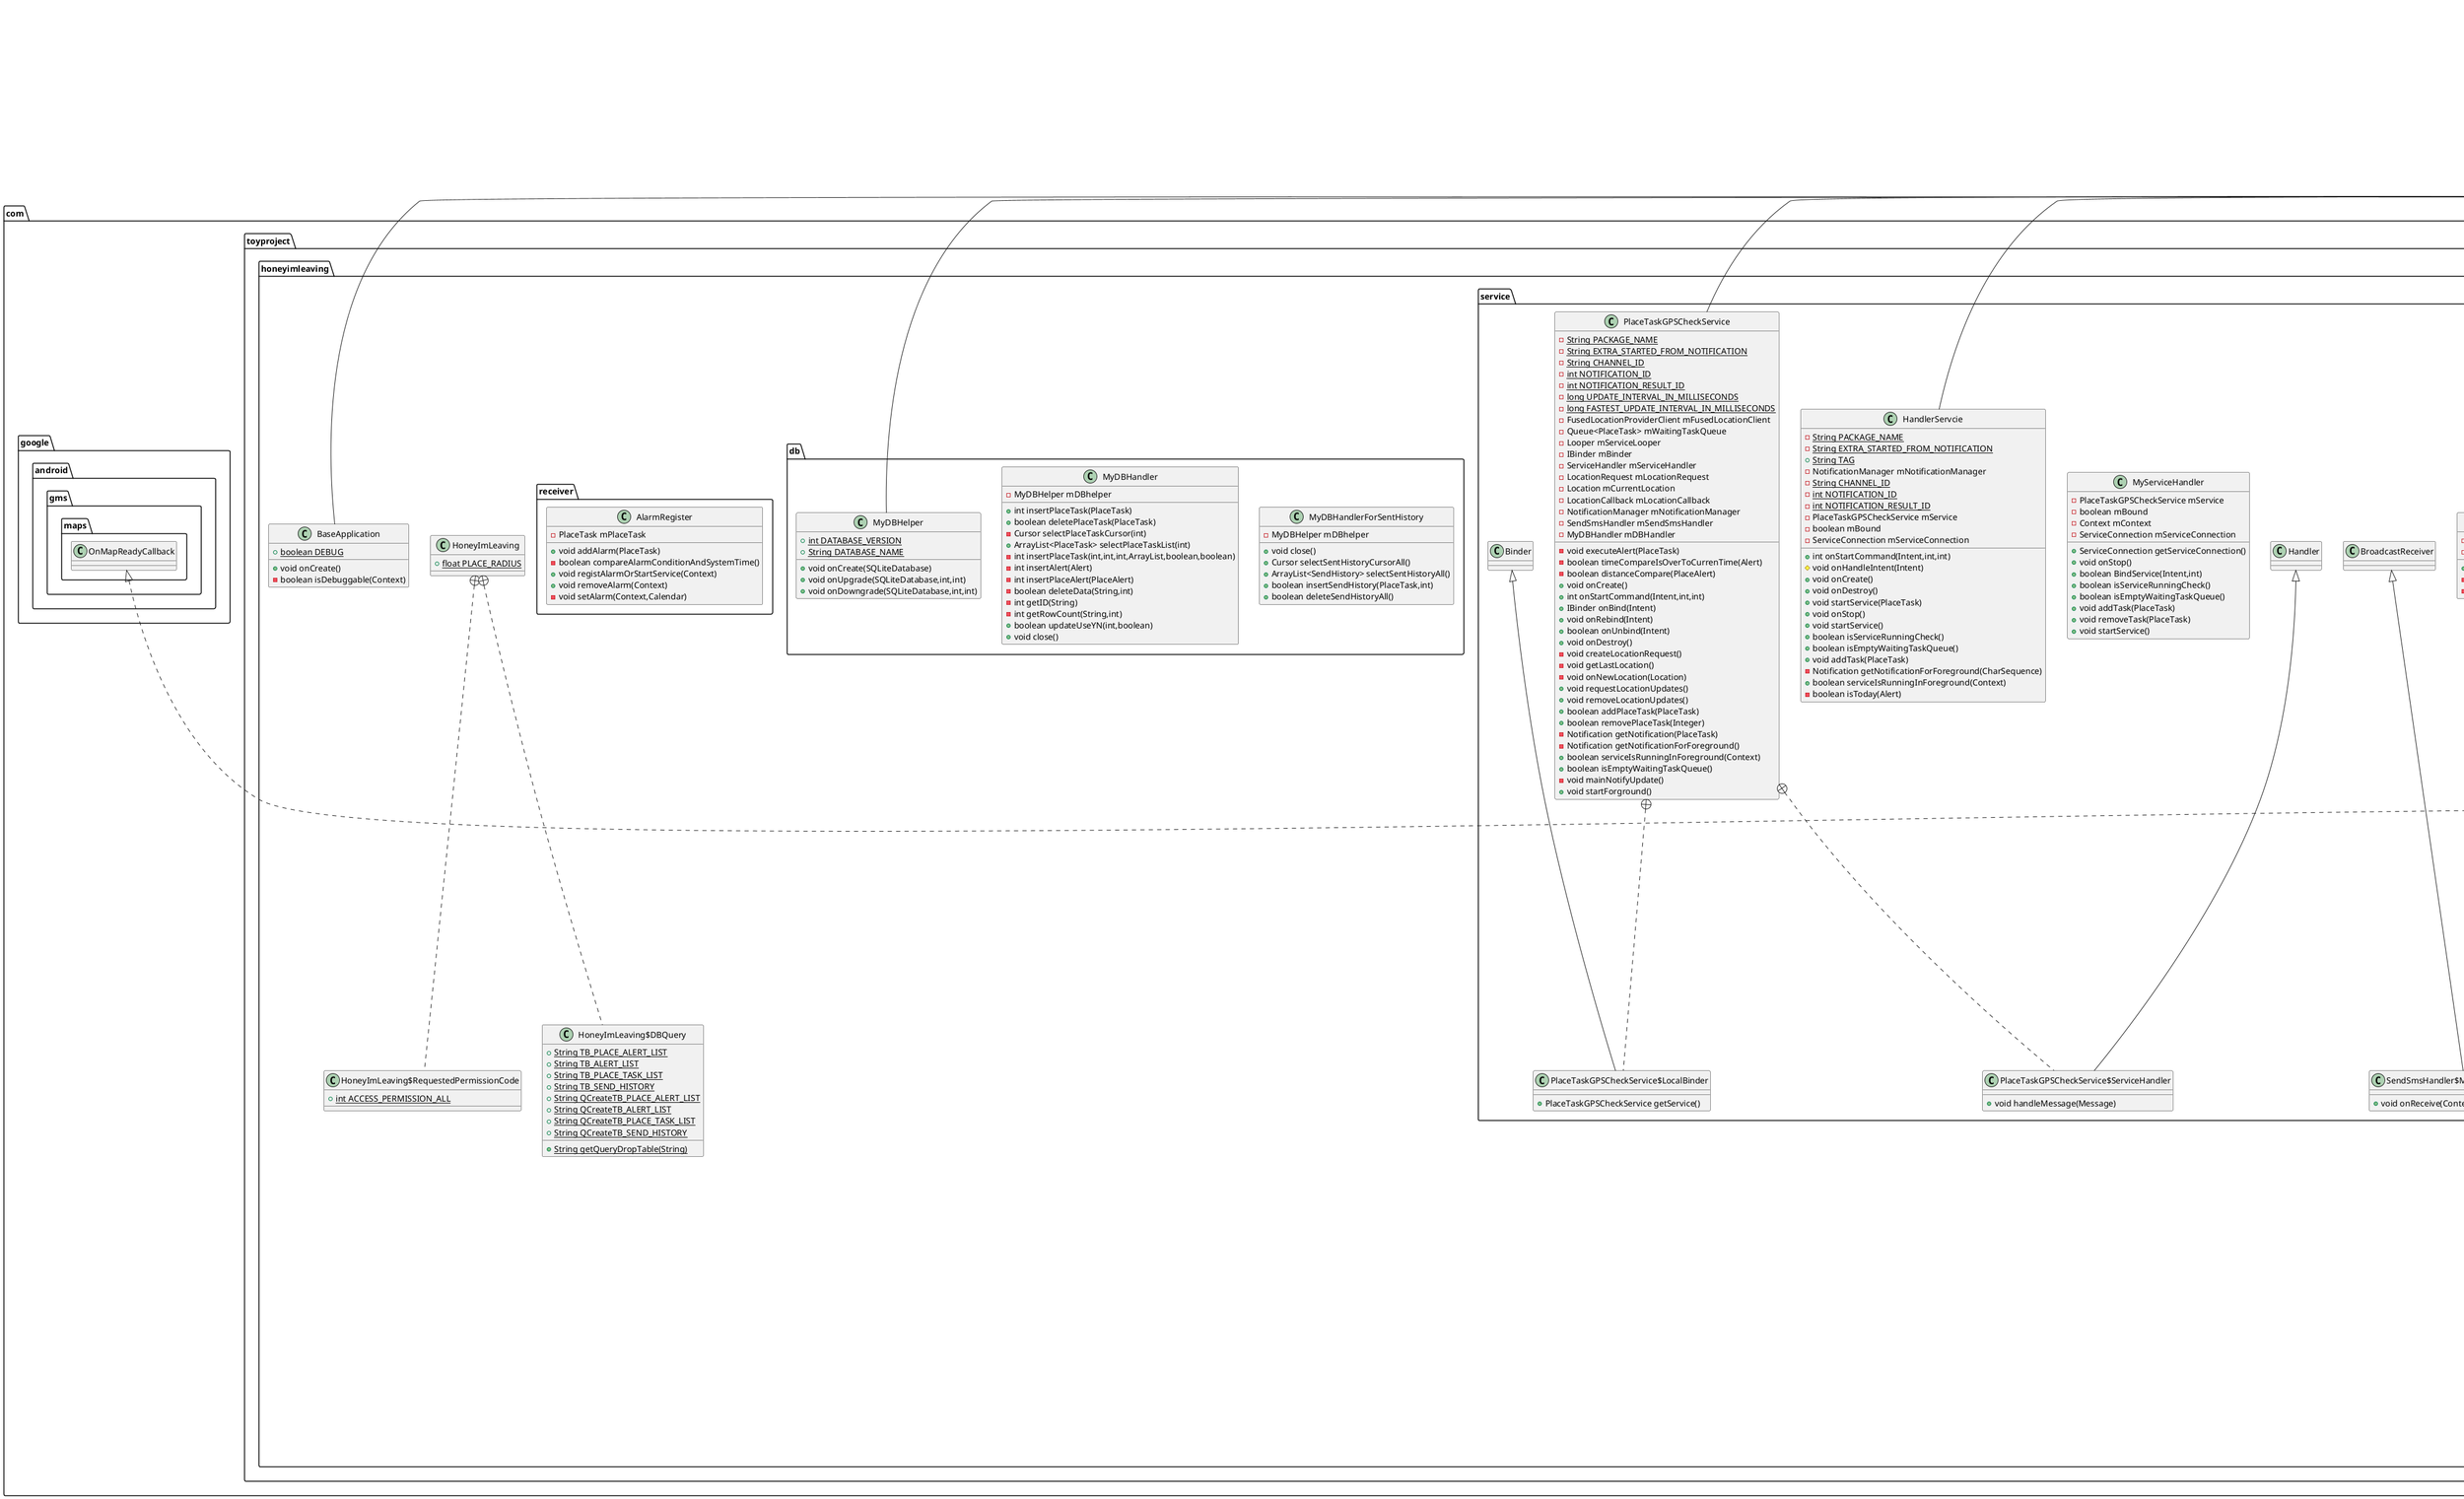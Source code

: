 @startuml
class com.toyproject.honeyimleaving.retrofit.model.ResponseRevGeoCoding {
~ List<Result> results
~ String status
+ List<Result> getResults()
}
class com.toyproject.honeyimleaving.custom.SearchedPlaceAdapter {
- List<Candidates> mListCandidates
+ void setData(List<Candidates>)
+ int getCount()
+ Object getItem(int)
+ long getItemId(int)
+ View getView(int,View,ViewGroup)
}
class com.toyproject.honeyimleaving.activity.BaseActivity {
# ImageButton btn_info
# LinearLayout infoVIew
# void setImgTitleBarText(int)
# void showAlertDialog(String,String,DialogInterface.OnClickListener,String)
# void showAlertDialog(String,String,DialogInterface.OnClickListener,String,DialogInterface.OnClickListener,String)
}
class com.toyproject.honeyimleaving.custom.SentHistoryCursorAdapter {
+ View newView(Context,Cursor,ViewGroup)
+ void bindView(View,Context,Cursor)
- String insertEnterNextCpmma(String)
- String getStateText(int,Context)
}
class com.toyproject.honeyimleaving.custom.SentHistoryCursorAdapter$ViewHolder {
+ TextView txtSendDateTime
+ TextView txtReceiverMobile
+ TextView txtPlaceName
+ ImageView imgPlaceTaskType
+ TextView txtContents
+ TextView txtStateCode
}
class com.toyproject.honeyimleaving.activity.MainActivity {
- RecyclerView mRecyclerView
- MyDBHandler myDBHandler
- PlaceTaskAdapter mPlaceTaskadapter
- MyServiceHandler mHandlerService
- AlarmRegister mAlarmRegister
# void onCreate(Bundle)
+ void setFindViewByID()
# void onStart()
+ void checkPermission()
+ void onRequestPermissionsResult(int,String[],int[])
- void showMenuLongClicked(int)
- void changeSwitch(int,boolean)
# void onStop()
# void onDestroy()
}
class com.toyproject.honeyimleaving.retrofit.model.Candidates {
~ String formatted_address
~ Candidates.Geometry geometry
~ String name
+ String getPlaceName()
+ double getLatitude()
+ double getLongitude()
+ String getFormattedAddress()
+ String toString()
}
class com.toyproject.honeyimleaving.retrofit.model.Candidates$Geometry {
~ Result.Geometry.LatLng location
~ Result.Geometry.Rect viewport
+ Result.Geometry.Rect getViewport()
+ double getLatitude()
+ double getLongitude()
}
class com.toyproject.honeyimleaving.retrofit.model.Candidates$Geometry$Rect {
~ Candidates.Geometry.LatLng northeast
}
class com.toyproject.honeyimleaving.retrofit.model.Candidates$Geometry$LatLng {
~ double lat
}
class com.toyproject.honeyimleaving.myutil.Dlog {
~ {static} String TAG
+ {static} void e(String)
+ {static} void w(String)
+ {static} void i(String)
+ {static} void d(String)
+ {static} void v(String)
+ {static} void ViewLog(TextView,String)
+ {static} String buildLogMsg(String)
}
class com.toyproject.honeyimleaving.fragment.PlaceFragment {
- {static} long UPDATE_INTERVAL_IN_MILLISECONDS
- {static} long FASTEST_UPDATE_INTERVAL_IN_MILLISECONDS
- {static} int REQUEST_CHECK_SETTINGS
- MapView mMapView
- EditText mEditPlaceAlias
- EditText mEditSearchLocation
- ImageButton mBtnSearchLocation
- ImageButton mBtnMoveCurrenLocation
- FusedLocationProviderClient mFusedLocationClient
- SettingsClient mSettingsClient
- LocationRequest mLocationRequest
- LocationSettingsRequest mLocationSettingsRequest
- GoogleMap mGoogleMap
- PlaceAlert mParam
- Location mSelectedLocation
- CustomDialogSearchedPlace mDialogSearchedPlace
- String mErrMessage
+ void onCreate(Bundle)
+ View onCreateView(LayoutInflater,ViewGroup,Bundle)
+ void onMapReady(GoogleMap)
- void initMovePosition()
- void initEditBox()
- void moveGoogleMapCarmeraAtLocation(Location,String)
- void drawCycleRadius(LatLng,String)
- void drawMarker(LatLng,String)
- void selectPlaceFromLongClickInMap(LatLng)
- void getCurrentLocation()
- void createLocationRequest()
- void buildLocationSettingsRequest()
+ void onDestroy()
+ void onLowMemory()
+ void onStart()
+ void onResume()
+ void onPause()
+ void onStop()
+ void onActivityCreated(Bundle)
+ void onDestroyView()
- void showAlertDialog(String,String,DialogInterface.OnClickListener,String)
- void setSelectedLocation(double,double)
+ PlaceAlert getFragementReturn()
+ String getErrorString()
+ boolean isError()
}
class com.toyproject.honeyimleaving.HoneyImLeaving {
+ {static} float PLACE_RADIUS
}
class com.toyproject.honeyimleaving.HoneyImLeaving$RequestedPermissionCode {
+ {static} int ACCESS_PERMISSION_ALL
}
class com.toyproject.honeyimleaving.HoneyImLeaving$DBQuery {
+ {static} String TB_PLACE_ALERT_LIST
+ {static} String TB_ALERT_LIST
+ {static} String TB_PLACE_TASK_LIST
+ {static} String TB_SEND_HISTORY
+ {static} String QCreateTB_PLACE_ALERT_LIST
+ {static} String QCreateTB_ALERT_LIST
+ {static} String QCreateTB_PLACE_TASK_LIST
+ {static} String QCreateTB_SEND_HISTORY
+ {static} String getQueryDropTable(String)
}
class com.toyproject.honeyimleaving.model.Alert {
+ {static} int ALERT_TYPE_IN_REGION
+ {static} int ALERT_TYPE_OUT_REGION
+ {static} int ALERT_EXECUTE_TYPE_NOW
+ {static} int ALERT_EXECUTE_TYPE_SCHEDULE
+ {static} int HOUR_INDEX
+ {static} int MIN_INDEX
+ {static} byte MONDAY
+ {static} byte TUESDAY
+ {static} byte WEDNSDAY
+ {static} byte THURSDAY
+ {static} byte FRIDAY
+ {static} byte SATURDAY
+ {static} byte SUNDAY
+ {static} String REPEAT_WEEK_YES
+ {static} String REPEAT_WEEK_NO
- int mAlertID
- int[] mStartTime
- int[] mFinishTime
- int mRepeatDays
- String mRepeatWeekYN
- int mAlertType
- int mAlertExecuteType
+ void addRepeatDays(byte)
+ void removeRepeatDays(byte)
+ void setStartTime(int[])
+ void setFinishTime(int[])
+ void setRepeatWeekOption(String)
+ int getAlertID()
+ int[] getStartTime()
+ int[] getFinishTime()
+ int getRepeatDays()
+ String getRepeatWeekYN()
+ int getAlertType()
+ void setAlertType(int)
+ int getAlertExecuteType()
+ void setAlertExecuteType(int)
}
class com.toyproject.honeyimleaving.model.Alert$Builder {
- int alertID
- int[] startTime
- int[] finishTime
- int repeatDays
- String repeatWeekYN
- int alertType
- int alertExecuteType
+ Builder setStartTime(int[])
+ Builder setFinishTime(int[])
+ Builder setRepeatWeekOption(String)
+ Builder addRepeatDays(byte)
+ Builder removeRepeatDays(byte)
}
class com.toyproject.honeyimleaving.BaseApplication {
+ {static} boolean DEBUG
+ void onCreate()
- boolean isDebuggable(Context)
}
class com.toyproject.honeyimleaving.service.HandlerServcie {
- {static} String PACKAGE_NAME
- {static} String EXTRA_STARTED_FROM_NOTIFICATION
+ {static} String TAG
- NotificationManager mNotificationManager
- {static} String CHANNEL_ID
- {static} int NOTIFICATION_ID
- {static} int NOTIFICATION_RESULT_ID
- PlaceTaskGPSCheckService mService
- boolean mBound
- ServiceConnection mServiceConnection
+ int onStartCommand(Intent,int,int)
# void onHandleIntent(Intent)
+ void onCreate()
+ void onDestroy()
+ void startService(PlaceTask)
+ void onStop()
+ void startService()
+ boolean isServiceRunningCheck()
+ boolean isEmptyWaitingTaskQueue()
+ void addTask(PlaceTask)
- Notification getNotificationForForeground(CharSequence)
+ boolean serviceIsRunningInForeground(Context)
- boolean isToday(Alert)
}
class com.toyproject.honeyimleaving.model.PlaceAlert {
- int mPlaceAlertID
- String mPlaceName
- String mAddress
- double mLatitude
- double mLongitude
- String mSmsContents
+ int getPlaceAlertID()
+ String getPlaceName()
+ String getAddress()
+ double getLatitude()
+ double getLongitude()
+ String getSmsContents()
+ void setSmsContents(String)
+ void setAddress(String)
}
class com.toyproject.honeyimleaving.model.PlaceAlert$Builder {
- int placeAlertID
- String placeName
- String address
- double latitude
- double longitude
- String smsContents
+ Builder setAddress(String)
+ Builder setSmsContents(String)
}
interface com.toyproject.honeyimleaving.fragment.FragmentReturnInterface {
+ T getFragementReturn()
+ String getErrorString()
+ boolean isError()
}
class com.toyproject.honeyimleaving.fragment.SmsSettingFragment {
- EditText mEditSmsReceiver
- EditText mEditSmsContents
- String mSmsContents
- ArrayList<String> mSmsReceiver
- boolean mIsError
- String mErrMessage
- CheckBox mChkAlertMe
- boolean mIsAlertMe
- ImageButton mBtnSearchContact
- int REQUEST_CONTACTS
+ void onCreate(Bundle)
+ View onCreateView(LayoutInflater,ViewGroup,Bundle)
+ ArrayList getFragementReturn()
+ String getErrorString()
+ boolean isError()
- boolean checkValidation()
- void setSmsInfoToEditView()
- void setAlerMeCheckBox()
- ArrayList<String> makeReturnArrList()
+ void onActivityResult(int,int,Intent)
- void pasteNumberToSmsReceiverEdit(String)
}
class com.toyproject.honeyimleaving.activity.SplashActivity {
- Handler mHandler
# void onCreate(Bundle)
}
interface com.toyproject.honeyimleaving.retrofit.MyGoogleGeocodingAPI {
+ {static} String BASE_URL
~ Call<ResponseRevGeoCoding> getGeoCodeLocationFromAddress(String,String,String)
}
class com.toyproject.honeyimleaving.custom.CustromDialogTimeSetting {
- Button mBtnCancel
- Button mBtnOK
- TimePicker mTimePicker
- int mHour
- int mMin
- onOkButtonClickListener mOnOkButtonClickListener
# void onCreate(Bundle)
- void setTimeFromTimePicker()
+ int getHours()
+ int getMin()
+ void show()
+ void show(int,int)
}
interface com.toyproject.honeyimleaving.custom.CustromDialogTimeSetting$onOkButtonClickListener {
~ void click()
}
class com.toyproject.honeyimleaving.service.SendSmsHandler {
- Context mContext
- PlaceTask placeTask
+ void handleMessage(Message)
- void sendSMS(int,ArrayList<String>,String)
- void sendSMS(int,String,String)
}
class com.toyproject.honeyimleaving.service.SendSmsHandler$MySmsBroadcastReceiver {
+ void onReceive(Context,Intent)
}
class com.toyproject.honeyimleaving.retrofit.model.ResponsePlace {
~ List<Candidates> candidates
~ String status
+ List<Candidates> getCandidates()
}
class com.toyproject.honeyimleaving.model.PlaceTask {
- int mTaskID
- PlaceAlert mPlaceAlert
- Alert mAlert
- ArrayList<String> mMobileNumbersList
- String isUseYN
- String isAlertMe
+ void setPlaceTaskObj(FragmentReturnInterface)
+ void printLog(String)
+ void setAlert(Alert)
+ void setPlaceAlert(PlaceAlert)
+ void addMobileNumber(String)
+ int getSizeMobileList()
+ String getMobileNumber(int)
+ void setAddrees(String)
+ void setSmsContents(String)
+ int getTaskID()
+ PlaceAlert getPlaceAlert()
+ Alert getAlert()
+ ArrayList<String> getMobileNumbersList()
+ int getAlertType()
+ void setPlaceTaskID(int)
+ boolean isUseYN()
+ void setUseYN(boolean)
+ boolean isAlertMe()
+ void setAlertMe(boolean)
+ void setAlertMe(String)
}
class com.toyproject.honeyimleaving.custom.PlaceTaskListItemViewHolder {
- TextView mPlaceNameTxtView
- TextView mAddressTxtView
- TextView mStartTimeTxtView
- TextView mFinishTimeTxtView
- TextView mDashTextView
- TextView[] mDaysTxtViewArr
- ImageView mImgPlaceTaskType
- TextView mTxtPlaceTaskType
- ImageView mImgRepeat
- ImageView mImgAlertMe
- ImageView mImgAlertSms
- Switch mSwitch
+ void setSwitchONOFF(boolean)
+ void setPlaceName(String)
+ void setAddress(String)
+ void setStartTime(int,int)
+ void setmFinishTime(int,int)
+ void setRepeat(String)
+ void setAlertMe(boolean)
+ void setAlertSms(ArrayList<String>)
+ void setTypeImage(int)
+ void setDaysTextView(int)
+ void setExecuteType(int)
+ void setOnClickListener(View.OnClickListener)
}
class com.toyproject.honeyimleaving.activity.AddPlaceTaskActivity {
- int MIN_STEP_INDEX
- int MAX_STEP_INDEX
- int mCurrentStep
~ Button mBtnNextStep
~ Button mBtnBackStep
~ TextView mTxtHeadInfoTitle
~ TextView mTxtHeadInfoDetail1
~ TextView mTxtHeadInfoDetail2
~ PlaceFragment mPlaceFragment
~ AlertSettingFragment mAlertSettingFragment
~ SmsSettingFragment mSmsSettingFragment
~ PlaceTask mPlaceTask
~ MyDBHandler mDBHandler
~ AlarmRegister mAlarmRegister
# void onCreate(Bundle)
- void setBottomButton(int)
- void setHeadInfoText(int)
- void replaceFragment(int)
# void onStop()
- int nextStep()
- int backStep()
# void onDestroy()
}
class com.toyproject.honeyimleaving.activity.AddPlaceTaskActivity$onClicklistener {
+ void onClick(View)
- FragmentReturnInterface getInterface()
}
class com.toyproject.honeyimleaving.myutil.Util {
+ {static} String changeTimeToString(int,int)
+ {static} int getDaysByte(Calendar)
+ {static} String getMobileString(ArrayList<String>)
+ {static} ArrayList<String> getMobileArrList(String)
+ {static} String checkNullForQuery(String)
+ {static} String getVersion(Context)
+ {static} boolean isNumeric(String)
}
class com.toyproject.honeyimleaving.retrofit.model.Result {
~ String formatted_address
~ Geometry geometry
~ String place_id
~ List<String> types
+ String getFormatted_address()
+ Geometry.LatLng getGeometryLocation()
+ String getPlace_id()
+ List<String> getTypes()
+ String toString()
}
class com.toyproject.honeyimleaving.retrofit.model.Result$Geometry {
~ Rect bounds
~ LatLng location
~ String location_type
~ Rect viewport
+ Rect getBounds()
+ LatLng getLocation()
+ String getLocation_type()
+ Rect getViewport()
}
class com.toyproject.honeyimleaving.retrofit.model.Result$Geometry$Rect {
~ LatLng northeast
}
class com.toyproject.honeyimleaving.retrofit.model.Result$Geometry$LatLng {
~ double lat
}
class com.toyproject.honeyimleaving.activity.AlertActivity {
- TextView mTxtAlertTitle
- Button mBtnConfirmAlert
- PlaceTask mParam
- Vibrator mVibrator
- ImageView mAlertSymbol
- PowerManager.WakeLock mWakeLock
# void onCreate(Bundle)
# void onStart()
- void playVibrator()
- void wakeUp()
# void onDestroy()
}
class com.toyproject.honeyimleaving.fragment.AlertSettingFragment {
- CheckBox[] mChkBoxDaysArray
- RadioGroup mRadioGrpAlertType
- RadioButton mRadioBtnAlertTypeIn
- RadioButton mRadioBtnAlertTypeOut
- RadioGroup mRadioGrpAlertExecuteType
- RadioButton mRadioBtnAlertExecuteNow
- RadioButton mRadioBtnAlertExecuteSched
- Button mBtnStartTime
- Button mBtnFinishTime
- CustromDialogTimeSetting mDialogTimeSetting
- int mBtnTimeIdWhenClick
- int[] mStrtTime
- int[] mFinishTime
- Alert mParam
- boolean mIsErr
- String mErrString
+ void onCreate(Bundle)
+ View onCreateView(LayoutInflater,ViewGroup,Bundle)
- void InitLayout(View)
- void initBtnTimeTempValue()
- void initChkBoxDays()
- void initRadioBtnAlertType()
- void initRadioBtnAlertExecuteType()
- boolean chkAvailable()
+ Alert getFragementReturn()
+ String getErrorString()
+ boolean isError()
+ void onClick(View)
- int getAlertTypeFromCheckRadioBtn()
- int getAlertExecuteTypeFromCheckRadioBtn()
- void setEnableSchduleGroup(boolean)
}
class com.toyproject.honeyimleaving.activity.SendHistoryActivity {
- MyDBHandlerForSentHistory mDbSentHistroy
- ListView mListView
- Button mDeleteHistory
- SentHistoryCursorAdapter mSendHistroyAdapter
+ void onCreate(Bundle)
+ void onStart()
# void onStop()
}
class com.toyproject.honeyimleaving.service.PlaceTaskGPSCheckService {
- {static} String PACKAGE_NAME
- {static} String EXTRA_STARTED_FROM_NOTIFICATION
- {static} String CHANNEL_ID
- {static} int NOTIFICATION_ID
- {static} int NOTIFICATION_RESULT_ID
- {static} long UPDATE_INTERVAL_IN_MILLISECONDS
- {static} long FASTEST_UPDATE_INTERVAL_IN_MILLISECONDS
- FusedLocationProviderClient mFusedLocationClient
- Queue<PlaceTask> mWaitingTaskQueue
- Looper mServiceLooper
- IBinder mBinder
- ServiceHandler mServiceHandler
- LocationRequest mLocationRequest
- Location mCurrentLocation
- LocationCallback mLocationCallback
- NotificationManager mNotificationManager
- SendSmsHandler mSendSmsHandler
- MyDBHandler mDBHandler
- void executeAlert(PlaceTask)
- boolean timeCompareIsOverToCurrenTime(Alert)
- boolean distanceCompare(PlaceAlert)
+ void onCreate()
+ int onStartCommand(Intent,int,int)
+ IBinder onBind(Intent)
+ void onRebind(Intent)
+ boolean onUnbind(Intent)
+ void onDestroy()
- void createLocationRequest()
- void getLastLocation()
- void onNewLocation(Location)
+ void requestLocationUpdates()
+ void removeLocationUpdates()
+ boolean addPlaceTask(PlaceTask)
+ boolean removePlaceTask(Integer)
- Notification getNotification(PlaceTask)
- Notification getNotificationForForeground()
+ boolean serviceIsRunningInForeground(Context)
+ boolean isEmptyWaitingTaskQueue()
- void mainNotifyUpdate()
+ void startForground()
}
class com.toyproject.honeyimleaving.service.PlaceTaskGPSCheckService$ServiceHandler {
+ void handleMessage(Message)
}
class com.toyproject.honeyimleaving.service.PlaceTaskGPSCheckService$LocalBinder {
+ PlaceTaskGPSCheckService getService()
}
class com.toyproject.honeyimleaving.custom.CustomDialogSearchedPlace {
- ListView mListContetns
- Button mBtnCancel
- AdapterView.OnItemClickListener mOnItemClickListener
- SearchedPlaceAdapter mAdapter
+ void show(List)
# void onCreate(Bundle)
+ Candidates getItem(int)
}
class com.toyproject.honeyimleaving.db.MyDBHandlerForSentHistory {
- MyDBHelper mDBhelper
+ void close()
+ Cursor selectSentHistoryCursorAll()
+ ArrayList<SendHistory> selectSentHistoryAll()
+ boolean insertSendHistory(PlaceTask,int)
+ boolean deleteSendHistoryAll()
}
class com.toyproject.honeyimleaving.db.MyDBHandler {
- MyDBHelper mDBhelper
+ int insertPlaceTask(PlaceTask)
+ boolean deletePlaceTask(PlaceTask)
- Cursor selectPlaceTaskCursor(int)
+ ArrayList<PlaceTask> selectPlaceTaskList(int)
- int insertPlaceTask(int,int,int,ArrayList,boolean,boolean)
- int insertAlert(Alert)
- int insertPlaceAlert(PlaceAlert)
- boolean deleteData(String,int)
- int getID(String)
- int getRowCount(String,int)
+ boolean updateUseYN(int,boolean)
+ void close()
}
class com.toyproject.honeyimleaving.model.SendHistory {
- String mHistoryId
- String mSendDate
- String mMobileNumber
- String mPlaceName
- double mLatitude
- double mLongitude
- int mAlertType
- int mStateCode
+ String getHistoryId()
+ void setHistoryId(String)
+ String getSendDate()
+ void setSendDate(String)
+ String getMobileNumber()
+ void setMobileNumber(String)
+ String getPlaceName()
+ void setPlaceName(String)
+ double getLatitude()
+ void setLatitude(double)
+ double getLongitude()
+ void setLongitude(double)
+ int getAlertType()
+ void setAlertType(int)
+ int getStateCode()
+ void setStateCode(int)
}
class com.toyproject.honeyimleaving.service.MyServiceHandler {
- PlaceTaskGPSCheckService mService
- boolean mBound
- Context mContext
- ServiceConnection mServiceConnection
+ ServiceConnection getServiceConnection()
+ void onStop()
+ boolean BindService(Intent,int)
+ boolean isServiceRunningCheck()
+ boolean isEmptyWaitingTaskQueue()
+ void addTask(PlaceTask)
+ void removeTask(PlaceTask)
+ void startService()
}
class com.toyproject.honeyimleaving.retrofit.MyRetrofit {
- {static} MyRetrofit retrofitInstance
- Retrofit retrofit
- MyGoogleGeocodingAPI mMyGoogleAPIService
- MyGooglePlaceAPI mMyGooglePlaceAPI
+ {static} MyRetrofit getInstance()
+ MyGoogleGeocodingAPI getServiceGoolgeGeoCoding()
+ MyGooglePlaceAPI getSetviceGooglePlace()
}
class com.toyproject.honeyimleaving.custom.PlaceTaskAdapter {
- ArrayList<PlaceTask> mPlaceTaskList
- ItemLongClick mItemLongClick
- View.OnClickListener mOnClickListener
+ int clickedPostion
+ RecyclerView.ViewHolder onCreateViewHolder(ViewGroup,int)
+ void onBindViewHolder(RecyclerView.ViewHolder,int)
+ int getItemCount()
+ void replacePlaceTaskList(ArrayList<PlaceTask>)
+ PlaceTask getPlaceTask(int)
+ void deletePlaceTask(int)
+ void setOnClickListener(View.OnClickListener)
+ int getClickPostion()
}
interface com.toyproject.honeyimleaving.custom.PlaceTaskAdapter$ItemLongClick {
~ void onLongClick(View,int)
}
class com.toyproject.honeyimleaving.receiver.AlarmRegister {
- PlaceTask mPlaceTask
+ void addAlarm(PlaceTask)
- boolean compareAlarmConditionAndSystemTime()
+ void registAlarmOrStartService(Context)
+ void removeAlarm(Context)
- void setAlarm(Context,Calendar)
}
interface com.toyproject.honeyimleaving.retrofit.MyGooglePlaceAPI {
+ {static} String LANGUAGE
+ {static} String FIELDS
+ {static} String INPUTTYPE
~ Call<ResponsePlace> getPlaceFromAddress(String,String,String,String,String)
}
class com.toyproject.honeyimleaving.fragment.FragmentReturnErrCheckUtil {
+ {static} String getErrorFragment(FragmentReturnInterface)
+ {static} boolean isErrorFragment(FragmentReturnInterface)
}
class com.toyproject.honeyimleaving.db.MyDBHelper {
+ {static} int DATABASE_VERSION
+ {static} String DATABASE_NAME
+ void onCreate(SQLiteDatabase)
+ void onUpgrade(SQLiteDatabase,int,int)
+ void onDowngrade(SQLiteDatabase,int,int)
}


android.widget.BaseAdapter <|-- com.toyproject.honeyimleaving.custom.SearchedPlaceAdapter
android.support.v7.app.AppCompatActivity <|-- com.toyproject.honeyimleaving.activity.BaseActivity
android.widget.CursorAdapter <|-- com.toyproject.honeyimleaving.custom.SentHistoryCursorAdapter
com.toyproject.honeyimleaving.custom.SentHistoryCursorAdapter +.. com.toyproject.honeyimleaving.custom.SentHistoryCursorAdapter$ViewHolder
com.toyproject.honeyimleaving.activity.BaseActivity <|-- com.toyproject.honeyimleaving.activity.MainActivity
com.toyproject.honeyimleaving.retrofit.model.Candidates +.. com.toyproject.honeyimleaving.retrofit.model.Candidates$Geometry
com.toyproject.honeyimleaving.retrofit.model.Candidates$Geometry +.. com.toyproject.honeyimleaving.retrofit.model.Candidates$Geometry$Rect
com.toyproject.honeyimleaving.retrofit.model.Candidates$Geometry +.. com.toyproject.honeyimleaving.retrofit.model.Candidates$Geometry$LatLng
com.google.android.gms.maps.OnMapReadyCallback <|.. com.toyproject.honeyimleaving.fragment.PlaceFragment
com.toyproject.honeyimleaving.fragment.FragmentReturnInterface <|.. com.toyproject.honeyimleaving.fragment.PlaceFragment
android.support.v4.app.Fragment <|-- com.toyproject.honeyimleaving.fragment.PlaceFragment
com.toyproject.honeyimleaving.HoneyImLeaving +.. com.toyproject.honeyimleaving.HoneyImLeaving$RequestedPermissionCode
com.toyproject.honeyimleaving.HoneyImLeaving +.. com.toyproject.honeyimleaving.HoneyImLeaving$DBQuery
java.io.Serializable <|.. com.toyproject.honeyimleaving.model.Alert
com.toyproject.honeyimleaving.model.Alert +.. com.toyproject.honeyimleaving.model.Alert$Builder
android.app.Application <|-- com.toyproject.honeyimleaving.BaseApplication
android.app.IntentService <|-- com.toyproject.honeyimleaving.service.HandlerServcie
java.io.Serializable <|.. com.toyproject.honeyimleaving.model.PlaceAlert
com.toyproject.honeyimleaving.model.PlaceAlert +.. com.toyproject.honeyimleaving.model.PlaceAlert$Builder
com.toyproject.honeyimleaving.fragment.FragmentReturnInterface <|.. com.toyproject.honeyimleaving.fragment.SmsSettingFragment
android.support.v4.app.Fragment <|-- com.toyproject.honeyimleaving.fragment.SmsSettingFragment
android.support.v7.app.AppCompatActivity <|-- com.toyproject.honeyimleaving.activity.SplashActivity
android.app.Dialog <|-- com.toyproject.honeyimleaving.custom.CustromDialogTimeSetting
com.toyproject.honeyimleaving.custom.CustromDialogTimeSetting +.. com.toyproject.honeyimleaving.custom.CustromDialogTimeSetting$onOkButtonClickListener
android.os.Handler <|-- com.toyproject.honeyimleaving.service.SendSmsHandler
com.toyproject.honeyimleaving.service.SendSmsHandler +.. com.toyproject.honeyimleaving.service.SendSmsHandler$MySmsBroadcastReceiver
com.toyproject.honeyimleaving.service.BroadcastReceiver <|-- com.toyproject.honeyimleaving.service.SendSmsHandler$MySmsBroadcastReceiver
java.io.Serializable <|.. com.toyproject.honeyimleaving.model.PlaceTask
com.toyproject.honeyimleaving.custom.ViewHolder <|-- com.toyproject.honeyimleaving.custom.PlaceTaskListItemViewHolder
com.toyproject.honeyimleaving.activity.BaseActivity <|-- com.toyproject.honeyimleaving.activity.AddPlaceTaskActivity
com.toyproject.honeyimleaving.activity.AddPlaceTaskActivity +.. com.toyproject.honeyimleaving.activity.AddPlaceTaskActivity$onClicklistener
com.toyproject.honeyimleaving.activity.OnClickListener <|.. com.toyproject.honeyimleaving.activity.AddPlaceTaskActivity$onClicklistener
com.toyproject.honeyimleaving.retrofit.model.Result +.. com.toyproject.honeyimleaving.retrofit.model.Result$Geometry
com.toyproject.honeyimleaving.retrofit.model.Result$Geometry +.. com.toyproject.honeyimleaving.retrofit.model.Result$Geometry$Rect
com.toyproject.honeyimleaving.retrofit.model.Result$Geometry +.. com.toyproject.honeyimleaving.retrofit.model.Result$Geometry$LatLng
com.toyproject.honeyimleaving.activity.BaseActivity <|-- com.toyproject.honeyimleaving.activity.AlertActivity
com.toyproject.honeyimleaving.fragment.FragmentReturnInterface <|.. com.toyproject.honeyimleaving.fragment.AlertSettingFragment
com.toyproject.honeyimleaving.fragment.OnClickListener <|.. com.toyproject.honeyimleaving.fragment.AlertSettingFragment
android.support.v4.app.Fragment <|-- com.toyproject.honeyimleaving.fragment.AlertSettingFragment
com.toyproject.honeyimleaving.activity.BaseActivity <|-- com.toyproject.honeyimleaving.activity.SendHistoryActivity
android.app.Service <|-- com.toyproject.honeyimleaving.service.PlaceTaskGPSCheckService
com.toyproject.honeyimleaving.service.PlaceTaskGPSCheckService +.. com.toyproject.honeyimleaving.service.PlaceTaskGPSCheckService$ServiceHandler
com.toyproject.honeyimleaving.service.Handler <|-- com.toyproject.honeyimleaving.service.PlaceTaskGPSCheckService$ServiceHandler
com.toyproject.honeyimleaving.service.PlaceTaskGPSCheckService +.. com.toyproject.honeyimleaving.service.PlaceTaskGPSCheckService$LocalBinder
com.toyproject.honeyimleaving.service.Binder <|-- com.toyproject.honeyimleaving.service.PlaceTaskGPSCheckService$LocalBinder
android.app.Dialog <|-- com.toyproject.honeyimleaving.custom.CustomDialogSearchedPlace
com.toyproject.honeyimleaving.custom.Adapter <|-- com.toyproject.honeyimleaving.custom.PlaceTaskAdapter
com.toyproject.honeyimleaving.custom.PlaceTaskAdapter +.. com.toyproject.honeyimleaving.custom.PlaceTaskAdapter$ItemLongClick
android.database.sqlite.SQLiteOpenHelper <|-- com.toyproject.honeyimleaving.db.MyDBHelper
@enduml